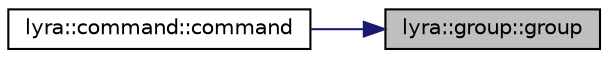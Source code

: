 digraph "lyra::group::group"
{
 // INTERACTIVE_SVG=YES
 // LATEX_PDF_SIZE
  edge [fontname="Helvetica",fontsize="10",labelfontname="Helvetica",labelfontsize="10"];
  node [fontname="Helvetica",fontsize="10",shape=record];
  rankdir="RL";
  Node1 [label="lyra::group::group",height=0.2,width=0.4,color="black", fillcolor="grey75", style="filled", fontcolor="black",tooltip=" "];
  Node1 -> Node2 [dir="back",color="midnightblue",fontsize="10",style="solid",fontname="Helvetica"];
  Node2 [label="lyra::command::command",height=0.2,width=0.4,color="black", fillcolor="white", style="filled",URL="$classlyra_1_1command.html#ae617798585cbd83044e9e82205d99615",tooltip=" "];
}
